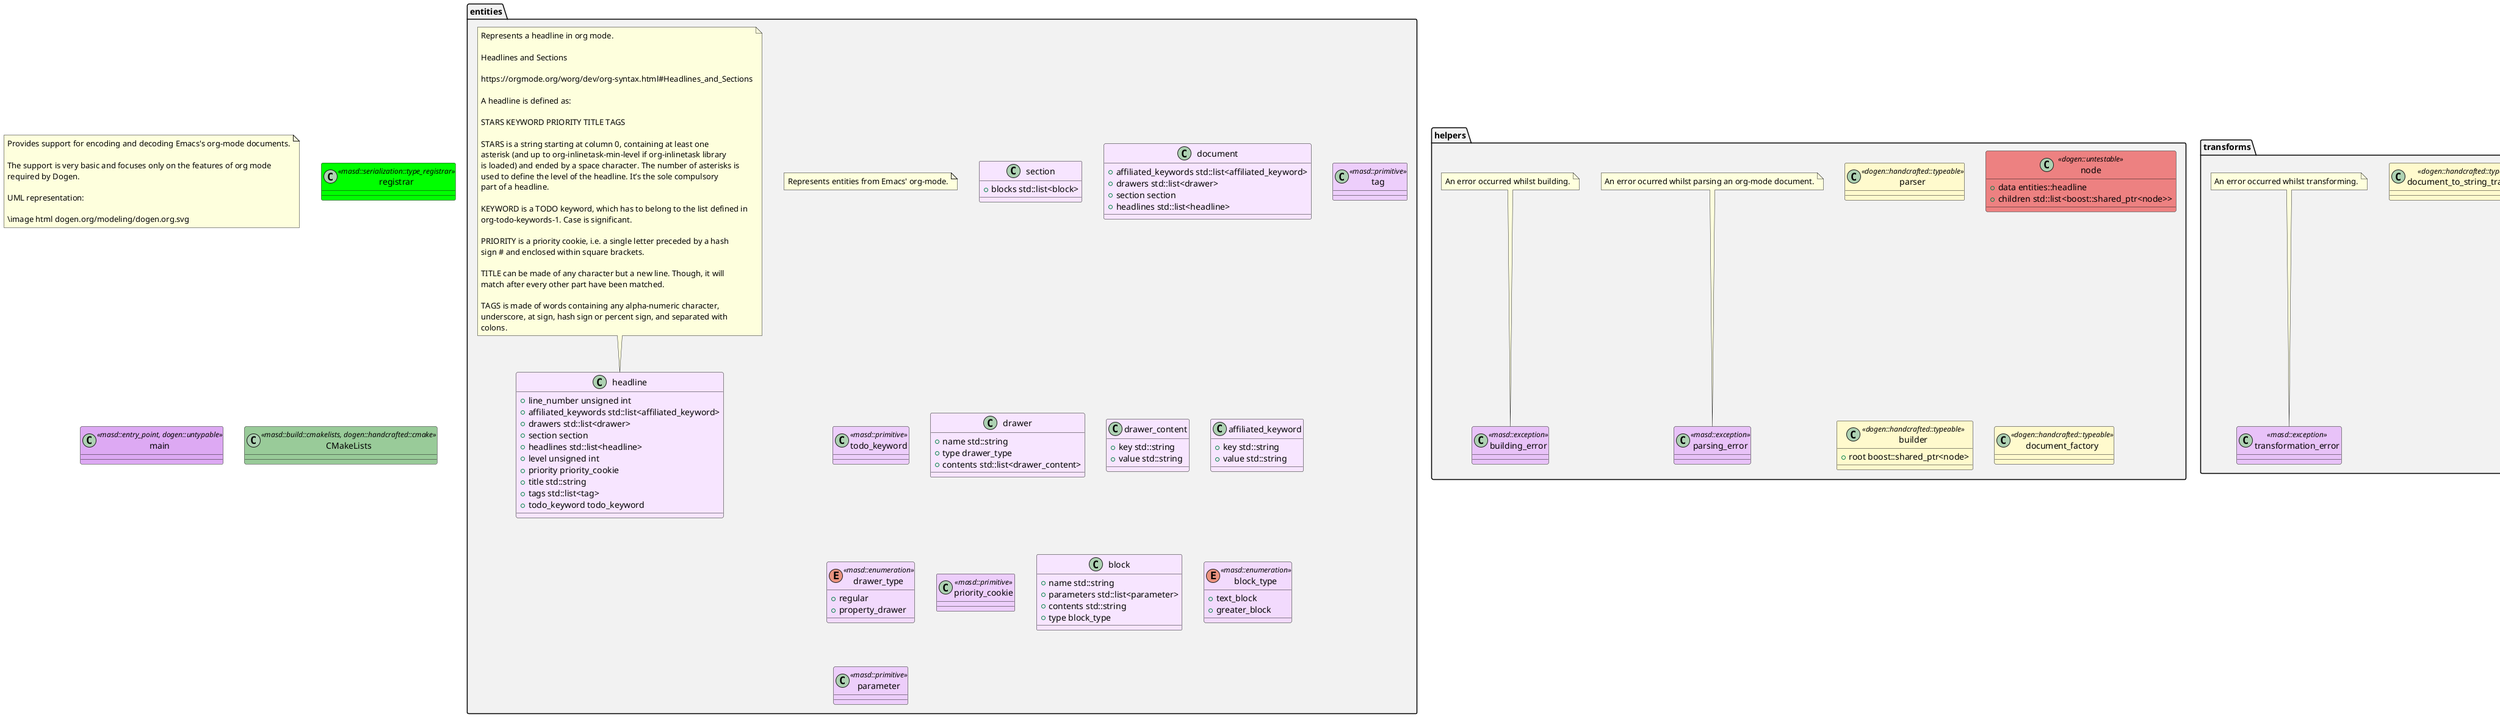 @startuml
set namespaceSeparator ::
note as N1
Provides support for encoding and decoding Emacs's org-mode documents.

The support is very basic and focuses only on the features of org mode
required by Dogen.

UML representation:

\image html dogen.org/modeling/dogen.org.svg
end note

namespace entities #F2F2F2 {
    note as entities_1
Represents entities from Emacs' org-mode.
    end note

    class section #F7E5FF {
        +{field} blocks std::list<block>
    }

    class document #F7E5FF {
        +{field} affiliated_keywords std::list<affiliated_keyword>
        +{field} drawers std::list<drawer>
        +{field} section section
        +{field} headlines std::list<headline>
    }

    class headline #F7E5FF {
        +{field} line_number unsigned int
        +{field} affiliated_keywords std::list<affiliated_keyword>
        +{field} drawers std::list<drawer>
        +{field} section section
        +{field} headlines std::list<headline>
        +{field} level unsigned int
        +{field} priority priority_cookie
        +{field} title std::string
        +{field} tags std::list<tag>
        +{field} todo_keyword todo_keyword
    }

    note top of  headline
Represents a headline in org mode.

Headlines and Sections

https://orgmode.org/worg/dev/org-syntax.html#Headlines_and_Sections

A headline is defined as:

STARS KEYWORD PRIORITY TITLE TAGS

STARS is a string starting at column 0, containing at least one
asterisk (and up to org-inlinetask-min-level if org-inlinetask library
is loaded) and ended by a space character. The number of asterisks is
used to define the level of the headline. It’s the sole compulsory
part of a headline.

KEYWORD is a TODO keyword, which has to belong to the list defined in
org-todo-keywords-1. Case is significant.

PRIORITY is a priority cookie, i.e. a single letter preceded by a hash
sign # and enclosed within square brackets.

TITLE can be made of any character but a new line. Though, it will
match after every other part have been matched.

TAGS is made of words containing any alpha-numeric character,
underscore, at sign, hash sign or percent sign, and separated with
colons.
    end note

    class tag <<masd::primitive>> #EDCEFB {
    }

    class todo_keyword <<masd::primitive>> #EDCEFB {
    }

    class drawer #F7E5FF {
        +{field} name std::string
        +{field} type drawer_type
        +{field} contents std::list<drawer_content>
    }

    class drawer_content #F7E5FF {
        +{field} key std::string
        +{field} value std::string
    }

    class affiliated_keyword #F7E5FF {
        +{field} key std::string
        +{field} value std::string
    }

    enum drawer_type <<masd::enumeration>> #F2DAFD {
        +{field} regular
        +{field} property_drawer
    }

    class priority_cookie <<masd::primitive>> #EDCEFB {
    }

    class block #F7E5FF {
        +{field} name std::string
        +{field} parameters std::list<parameter>
        +{field} contents std::string
        +{field} type block_type
    }

    enum block_type <<masd::enumeration>> #F2DAFD {
        +{field} text_block
        +{field} greater_block
    }

    class parameter <<masd::primitive>> #EDCEFB {
    }

}

class registrar <<masd::serialization::type_registrar>> #00FF00 {
}

class main <<masd::entry_point, dogen::untypable>> #DDA9F3 {
}

class CMakeLists <<masd::build::cmakelists, dogen::handcrafted::cmake>> #99CB99 {
}

namespace transforms #F2F2F2 {
    class string_to_document_transform <<dogen::handcrafted::typeable>> #FFFACD {
    }

    class document_to_string_transform <<dogen::handcrafted::typeable>> #FFFACD {
    }

    class transformation_error <<masd::exception>> #E8C2F8 {
    }

    note top of  transformation_error
An error occurred whilst transforming.
    end note

}

namespace helpers #F2F2F2 {
    class parser <<dogen::handcrafted::typeable>> #FFFACD {
    }

    class parsing_error <<masd::exception>> #E8C2F8 {
    }

    note top of  parsing_error
An error ocurred whilst parsing an org-mode document.
    end note

    class node <<dogen::untestable>> #ED8181 {
        +{field} data entities::headline
        +{field} children std::list<boost::shared_ptr<node>>
    }

    class builder <<dogen::handcrafted::typeable>> #FFFACD {
        +{field} root boost::shared_ptr<node>
    }

    class building_error <<masd::exception>> #E8C2F8 {
    }

    note top of  building_error
An error occurred whilst building.
    end note

    class document_factory <<dogen::handcrafted::typeable>> #FFFACD {
    }

}

@enduml
